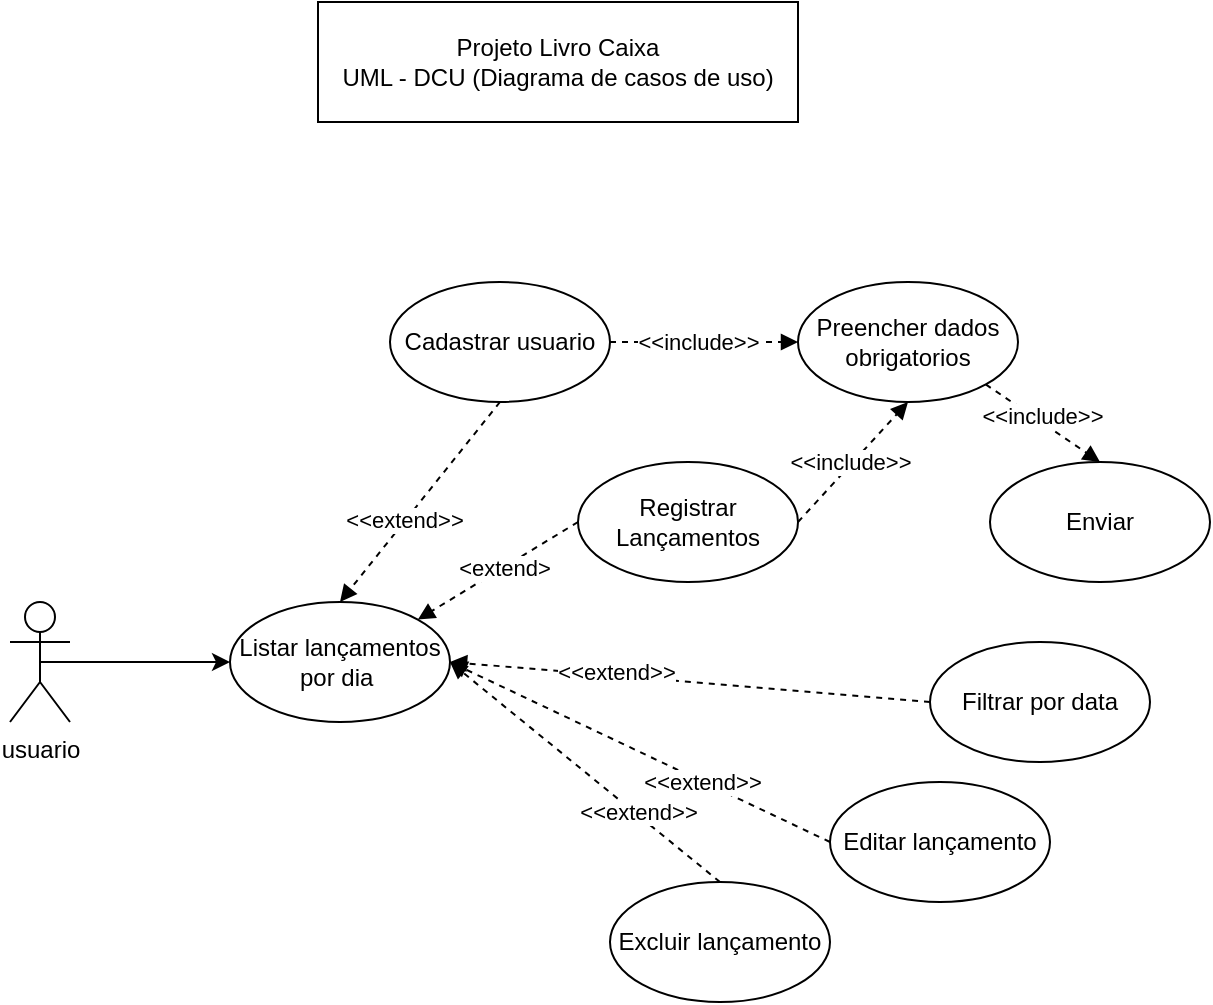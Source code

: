 <mxfile version="24.9.1">
  <diagram name="Página-1" id="_GtWQ-V9oyeK9FRqAT0I">
    <mxGraphModel dx="1161" dy="695" grid="1" gridSize="10" guides="1" tooltips="1" connect="1" arrows="1" fold="1" page="1" pageScale="1" pageWidth="827" pageHeight="1169" math="0" shadow="0">
      <root>
        <mxCell id="0" />
        <mxCell id="1" parent="0" />
        <mxCell id="Mmb-AnTqr0RrHsYs3rZv-30" value="Projeto Livro Caixa&lt;div&gt;UML - DCU (Diagrama de casos de uso)&lt;/div&gt;" style="rounded=0;whiteSpace=wrap;html=1;" vertex="1" parent="1">
          <mxGeometry x="294" y="50" width="240" height="60" as="geometry" />
        </mxCell>
        <mxCell id="Mmb-AnTqr0RrHsYs3rZv-47" style="edgeStyle=orthogonalEdgeStyle;rounded=0;orthogonalLoop=1;jettySize=auto;html=1;exitX=0.5;exitY=0.5;exitDx=0;exitDy=0;exitPerimeter=0;entryX=0;entryY=0.5;entryDx=0;entryDy=0;" edge="1" parent="1" source="Mmb-AnTqr0RrHsYs3rZv-31" target="Mmb-AnTqr0RrHsYs3rZv-43">
          <mxGeometry relative="1" as="geometry" />
        </mxCell>
        <mxCell id="Mmb-AnTqr0RrHsYs3rZv-31" value="usuario" style="shape=umlActor;verticalLabelPosition=bottom;verticalAlign=top;html=1;" vertex="1" parent="1">
          <mxGeometry x="140" y="350" width="30" height="60" as="geometry" />
        </mxCell>
        <mxCell id="Mmb-AnTqr0RrHsYs3rZv-39" value="Preencher dados obrigatorios" style="ellipse;whiteSpace=wrap;html=1;align=center;" vertex="1" parent="1">
          <mxGeometry x="534" y="190" width="110" height="60" as="geometry" />
        </mxCell>
        <mxCell id="Mmb-AnTqr0RrHsYs3rZv-48" style="rounded=0;orthogonalLoop=1;jettySize=auto;html=1;entryX=0.5;entryY=0;entryDx=0;entryDy=0;dashed=1;endArrow=block;endFill=1;exitX=0.5;exitY=1;exitDx=0;exitDy=0;" edge="1" parent="1" source="Mmb-AnTqr0RrHsYs3rZv-51" target="Mmb-AnTqr0RrHsYs3rZv-43">
          <mxGeometry relative="1" as="geometry">
            <mxPoint x="370" y="250" as="sourcePoint" />
          </mxGeometry>
        </mxCell>
        <mxCell id="Mmb-AnTqr0RrHsYs3rZv-58" value="&amp;lt;&amp;lt;extend&amp;gt;&amp;gt;" style="edgeLabel;html=1;align=center;verticalAlign=middle;resizable=0;points=[];" vertex="1" connectable="0" parent="Mmb-AnTqr0RrHsYs3rZv-48">
          <mxGeometry x="0.205" relative="1" as="geometry">
            <mxPoint y="-1" as="offset" />
          </mxGeometry>
        </mxCell>
        <mxCell id="Mmb-AnTqr0RrHsYs3rZv-41" value="Registrar Lançamentos" style="ellipse;whiteSpace=wrap;html=1;align=center;" vertex="1" parent="1">
          <mxGeometry x="424" y="280" width="110" height="60" as="geometry" />
        </mxCell>
        <mxCell id="Mmb-AnTqr0RrHsYs3rZv-42" value="Enviar" style="ellipse;whiteSpace=wrap;html=1;align=center;" vertex="1" parent="1">
          <mxGeometry x="630" y="280" width="110" height="60" as="geometry" />
        </mxCell>
        <mxCell id="Mmb-AnTqr0RrHsYs3rZv-43" value="Listar lançamentos por dia&amp;nbsp;" style="ellipse;whiteSpace=wrap;html=1;align=center;" vertex="1" parent="1">
          <mxGeometry x="250" y="350" width="110" height="60" as="geometry" />
        </mxCell>
        <mxCell id="Mmb-AnTqr0RrHsYs3rZv-44" value="Filtrar por data" style="ellipse;whiteSpace=wrap;html=1;align=center;" vertex="1" parent="1">
          <mxGeometry x="600" y="370" width="110" height="60" as="geometry" />
        </mxCell>
        <mxCell id="Mmb-AnTqr0RrHsYs3rZv-45" value="Excluir lançamento" style="ellipse;whiteSpace=wrap;html=1;align=center;" vertex="1" parent="1">
          <mxGeometry x="440" y="490" width="110" height="60" as="geometry" />
        </mxCell>
        <mxCell id="Mmb-AnTqr0RrHsYs3rZv-46" value="Editar lançamento" style="ellipse;whiteSpace=wrap;html=1;align=center;" vertex="1" parent="1">
          <mxGeometry x="550" y="440" width="110" height="60" as="geometry" />
        </mxCell>
        <mxCell id="Mmb-AnTqr0RrHsYs3rZv-50" style="rounded=0;orthogonalLoop=1;jettySize=auto;html=1;entryX=1;entryY=0;entryDx=0;entryDy=0;dashed=1;endArrow=block;endFill=1;exitX=0;exitY=0.5;exitDx=0;exitDy=0;" edge="1" parent="1" source="Mmb-AnTqr0RrHsYs3rZv-41" target="Mmb-AnTqr0RrHsYs3rZv-43">
          <mxGeometry relative="1" as="geometry">
            <mxPoint x="504" y="350" as="sourcePoint" />
            <mxPoint x="414" y="410" as="targetPoint" />
          </mxGeometry>
        </mxCell>
        <mxCell id="Mmb-AnTqr0RrHsYs3rZv-65" value="&amp;lt;extend&amp;gt;" style="edgeLabel;html=1;align=center;verticalAlign=middle;resizable=0;points=[];" vertex="1" connectable="0" parent="Mmb-AnTqr0RrHsYs3rZv-50">
          <mxGeometry x="-0.068" relative="1" as="geometry">
            <mxPoint as="offset" />
          </mxGeometry>
        </mxCell>
        <mxCell id="Mmb-AnTqr0RrHsYs3rZv-51" value="Cadastrar usuario" style="ellipse;whiteSpace=wrap;html=1;align=center;" vertex="1" parent="1">
          <mxGeometry x="330" y="190" width="110" height="60" as="geometry" />
        </mxCell>
        <mxCell id="Mmb-AnTqr0RrHsYs3rZv-52" style="rounded=0;orthogonalLoop=1;jettySize=auto;html=1;entryX=0.5;entryY=1;entryDx=0;entryDy=0;dashed=1;endArrow=block;endFill=1;exitX=1;exitY=0.5;exitDx=0;exitDy=0;" edge="1" parent="1" source="Mmb-AnTqr0RrHsYs3rZv-41" target="Mmb-AnTqr0RrHsYs3rZv-39">
          <mxGeometry relative="1" as="geometry">
            <mxPoint x="434" y="310" as="sourcePoint" />
            <mxPoint x="354" y="369" as="targetPoint" />
          </mxGeometry>
        </mxCell>
        <mxCell id="Mmb-AnTqr0RrHsYs3rZv-53" style="rounded=0;orthogonalLoop=1;jettySize=auto;html=1;entryX=0;entryY=0.5;entryDx=0;entryDy=0;dashed=1;endArrow=block;endFill=1;exitX=1;exitY=0.5;exitDx=0;exitDy=0;" edge="1" parent="1" source="Mmb-AnTqr0RrHsYs3rZv-51" target="Mmb-AnTqr0RrHsYs3rZv-39">
          <mxGeometry relative="1" as="geometry">
            <mxPoint x="518" y="284" as="sourcePoint" />
            <mxPoint x="585" y="240" as="targetPoint" />
          </mxGeometry>
        </mxCell>
        <mxCell id="Mmb-AnTqr0RrHsYs3rZv-59" value="&amp;lt;&amp;lt;include&amp;gt;&amp;gt;" style="edgeLabel;html=1;align=center;verticalAlign=middle;resizable=0;points=[];" vertex="1" connectable="0" parent="Mmb-AnTqr0RrHsYs3rZv-53">
          <mxGeometry x="0.148" y="-2" relative="1" as="geometry">
            <mxPoint x="-10" y="-2" as="offset" />
          </mxGeometry>
        </mxCell>
        <mxCell id="Mmb-AnTqr0RrHsYs3rZv-54" style="rounded=0;orthogonalLoop=1;jettySize=auto;html=1;entryX=0.5;entryY=0;entryDx=0;entryDy=0;dashed=1;endArrow=block;endFill=1;exitX=1;exitY=1;exitDx=0;exitDy=0;" edge="1" parent="1" source="Mmb-AnTqr0RrHsYs3rZv-39" target="Mmb-AnTqr0RrHsYs3rZv-42">
          <mxGeometry relative="1" as="geometry">
            <mxPoint x="518" y="284" as="sourcePoint" />
            <mxPoint x="585" y="240" as="targetPoint" />
          </mxGeometry>
        </mxCell>
        <mxCell id="Mmb-AnTqr0RrHsYs3rZv-61" value="&amp;lt;&amp;lt;include&amp;gt;&amp;gt;" style="edgeLabel;html=1;align=center;verticalAlign=middle;resizable=0;points=[];" vertex="1" connectable="0" parent="Mmb-AnTqr0RrHsYs3rZv-54">
          <mxGeometry x="-0.096" y="4" relative="1" as="geometry">
            <mxPoint y="1" as="offset" />
          </mxGeometry>
        </mxCell>
        <mxCell id="Mmb-AnTqr0RrHsYs3rZv-55" style="rounded=0;orthogonalLoop=1;jettySize=auto;html=1;entryX=1;entryY=0.5;entryDx=0;entryDy=0;dashed=1;endArrow=block;endFill=1;exitX=0;exitY=0.5;exitDx=0;exitDy=0;" edge="1" parent="1" source="Mmb-AnTqr0RrHsYs3rZv-44" target="Mmb-AnTqr0RrHsYs3rZv-43">
          <mxGeometry relative="1" as="geometry">
            <mxPoint x="470" y="420" as="sourcePoint" />
            <mxPoint x="390" y="479" as="targetPoint" />
          </mxGeometry>
        </mxCell>
        <mxCell id="Mmb-AnTqr0RrHsYs3rZv-62" value="&amp;lt;&amp;lt;extend&amp;gt;&amp;gt;" style="edgeLabel;html=1;align=center;verticalAlign=middle;resizable=0;points=[];" vertex="1" connectable="0" parent="Mmb-AnTqr0RrHsYs3rZv-55">
          <mxGeometry x="0.308" y="-2" relative="1" as="geometry">
            <mxPoint as="offset" />
          </mxGeometry>
        </mxCell>
        <mxCell id="Mmb-AnTqr0RrHsYs3rZv-56" style="rounded=0;orthogonalLoop=1;jettySize=auto;html=1;entryX=1;entryY=0.5;entryDx=0;entryDy=0;dashed=1;endArrow=block;endFill=1;exitX=0;exitY=0.5;exitDx=0;exitDy=0;" edge="1" parent="1" source="Mmb-AnTqr0RrHsYs3rZv-46" target="Mmb-AnTqr0RrHsYs3rZv-43">
          <mxGeometry relative="1" as="geometry">
            <mxPoint x="490" y="510" as="sourcePoint" />
            <mxPoint x="360" y="410" as="targetPoint" />
          </mxGeometry>
        </mxCell>
        <mxCell id="Mmb-AnTqr0RrHsYs3rZv-63" value="&amp;lt;&amp;lt;extend&amp;gt;&amp;gt;" style="edgeLabel;html=1;align=center;verticalAlign=middle;resizable=0;points=[];" vertex="1" connectable="0" parent="Mmb-AnTqr0RrHsYs3rZv-56">
          <mxGeometry x="-0.325" relative="1" as="geometry">
            <mxPoint as="offset" />
          </mxGeometry>
        </mxCell>
        <mxCell id="Mmb-AnTqr0RrHsYs3rZv-57" style="rounded=0;orthogonalLoop=1;jettySize=auto;html=1;dashed=1;endArrow=block;endFill=1;exitX=0.5;exitY=0;exitDx=0;exitDy=0;entryX=1;entryY=0.5;entryDx=0;entryDy=0;" edge="1" parent="1" source="Mmb-AnTqr0RrHsYs3rZv-45" target="Mmb-AnTqr0RrHsYs3rZv-43">
          <mxGeometry relative="1" as="geometry">
            <mxPoint x="476" y="539" as="sourcePoint" />
            <mxPoint x="370" y="380" as="targetPoint" />
          </mxGeometry>
        </mxCell>
        <mxCell id="Mmb-AnTqr0RrHsYs3rZv-64" value="&amp;lt;&amp;lt;extend&amp;gt;&amp;gt;" style="edgeLabel;html=1;align=center;verticalAlign=middle;resizable=0;points=[];" vertex="1" connectable="0" parent="Mmb-AnTqr0RrHsYs3rZv-57">
          <mxGeometry x="-0.374" y="-1" relative="1" as="geometry">
            <mxPoint as="offset" />
          </mxGeometry>
        </mxCell>
        <mxCell id="Mmb-AnTqr0RrHsYs3rZv-60" value="&amp;lt;&amp;lt;include&amp;gt;&amp;gt;" style="edgeLabel;html=1;align=center;verticalAlign=middle;resizable=0;points=[];" vertex="1" connectable="0" parent="1">
          <mxGeometry x="560.167" y="280" as="geometry" />
        </mxCell>
      </root>
    </mxGraphModel>
  </diagram>
</mxfile>
